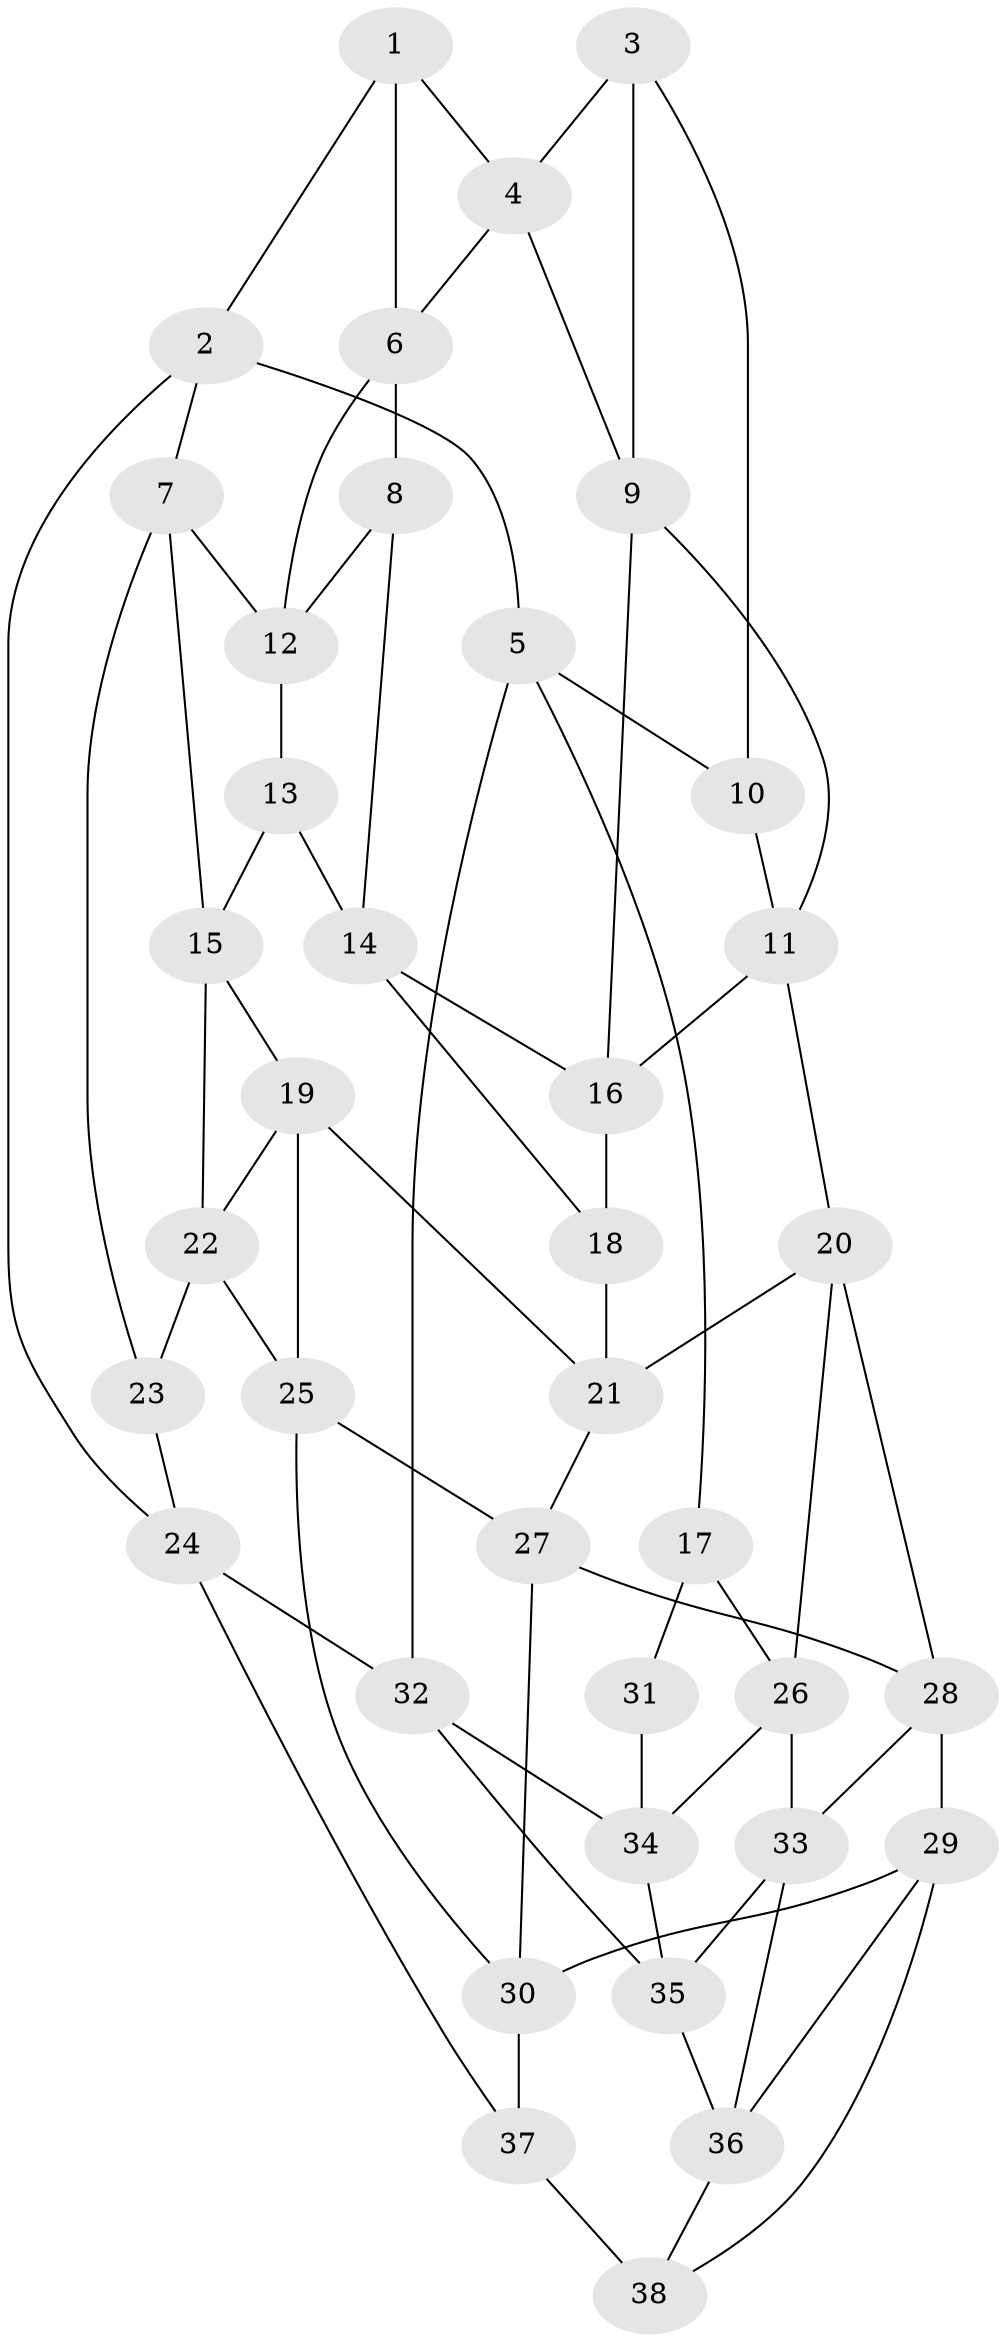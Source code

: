 // original degree distribution, {3: 0.031914893617021274, 5: 0.4787234042553192, 4: 0.24468085106382978, 6: 0.24468085106382978}
// Generated by graph-tools (version 1.1) at 2025/38/03/04/25 23:38:27]
// undirected, 38 vertices, 70 edges
graph export_dot {
  node [color=gray90,style=filled];
  1;
  2;
  3;
  4;
  5;
  6;
  7;
  8;
  9;
  10;
  11;
  12;
  13;
  14;
  15;
  16;
  17;
  18;
  19;
  20;
  21;
  22;
  23;
  24;
  25;
  26;
  27;
  28;
  29;
  30;
  31;
  32;
  33;
  34;
  35;
  36;
  37;
  38;
  1 -- 2 [weight=1.0];
  1 -- 4 [weight=1.0];
  1 -- 6 [weight=1.0];
  2 -- 5 [weight=1.0];
  2 -- 7 [weight=1.0];
  2 -- 24 [weight=1.0];
  3 -- 4 [weight=1.0];
  3 -- 9 [weight=1.0];
  3 -- 10 [weight=1.0];
  4 -- 6 [weight=1.0];
  4 -- 9 [weight=1.0];
  5 -- 10 [weight=2.0];
  5 -- 17 [weight=1.0];
  5 -- 32 [weight=1.0];
  6 -- 8 [weight=1.0];
  6 -- 12 [weight=1.0];
  7 -- 12 [weight=1.0];
  7 -- 15 [weight=1.0];
  7 -- 23 [weight=1.0];
  8 -- 12 [weight=1.0];
  8 -- 14 [weight=1.0];
  9 -- 11 [weight=1.0];
  9 -- 16 [weight=1.0];
  10 -- 11 [weight=1.0];
  11 -- 16 [weight=1.0];
  11 -- 20 [weight=1.0];
  12 -- 13 [weight=1.0];
  13 -- 14 [weight=1.0];
  13 -- 15 [weight=1.0];
  14 -- 16 [weight=1.0];
  14 -- 18 [weight=1.0];
  15 -- 19 [weight=1.0];
  15 -- 22 [weight=1.0];
  16 -- 18 [weight=1.0];
  17 -- 26 [weight=1.0];
  17 -- 31 [weight=2.0];
  18 -- 21 [weight=2.0];
  19 -- 21 [weight=1.0];
  19 -- 22 [weight=1.0];
  19 -- 25 [weight=1.0];
  20 -- 21 [weight=1.0];
  20 -- 26 [weight=1.0];
  20 -- 28 [weight=1.0];
  21 -- 27 [weight=1.0];
  22 -- 23 [weight=2.0];
  22 -- 25 [weight=1.0];
  23 -- 24 [weight=1.0];
  24 -- 32 [weight=1.0];
  24 -- 37 [weight=2.0];
  25 -- 27 [weight=1.0];
  25 -- 30 [weight=1.0];
  26 -- 33 [weight=1.0];
  26 -- 34 [weight=1.0];
  27 -- 28 [weight=1.0];
  27 -- 30 [weight=1.0];
  28 -- 29 [weight=1.0];
  28 -- 33 [weight=1.0];
  29 -- 30 [weight=1.0];
  29 -- 36 [weight=1.0];
  29 -- 38 [weight=1.0];
  30 -- 37 [weight=1.0];
  31 -- 34 [weight=2.0];
  32 -- 34 [weight=1.0];
  32 -- 35 [weight=1.0];
  33 -- 35 [weight=1.0];
  33 -- 36 [weight=1.0];
  34 -- 35 [weight=1.0];
  35 -- 36 [weight=1.0];
  36 -- 38 [weight=1.0];
  37 -- 38 [weight=2.0];
}
